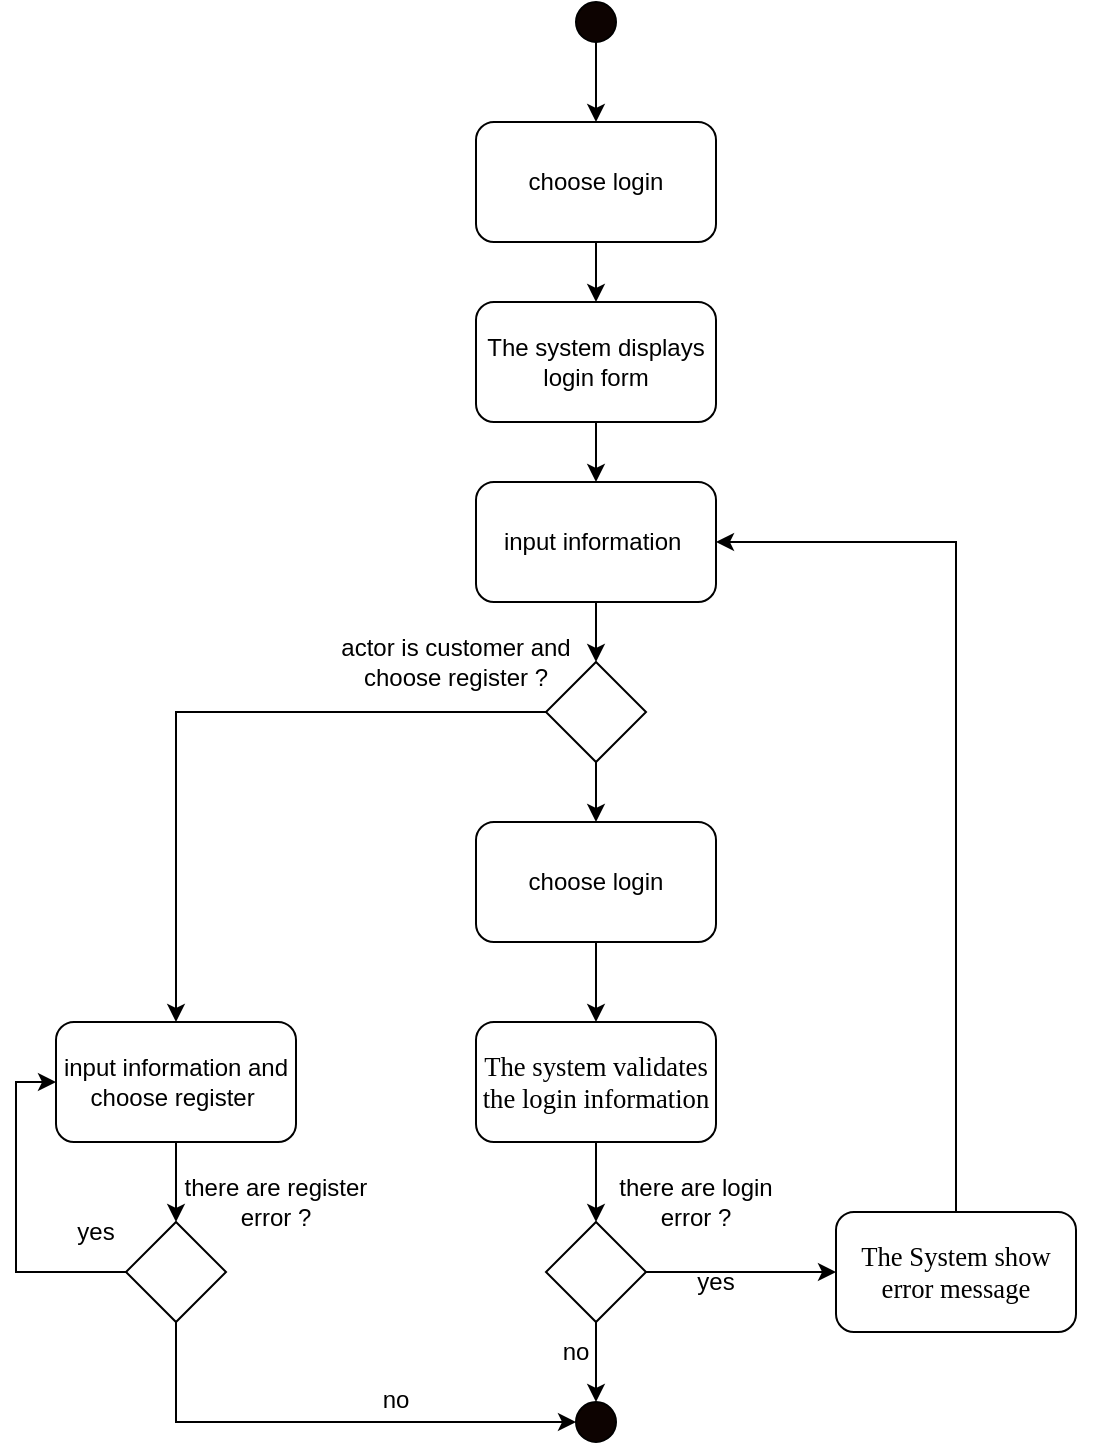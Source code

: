 <mxfile version="13.9.9" type="device"><diagram id="i9ab_nGuzuwCVo0lsEK3" name="Page-1"><mxGraphModel dx="1936" dy="806" grid="1" gridSize="10" guides="1" tooltips="1" connect="1" arrows="1" fold="1" page="1" pageScale="1" pageWidth="850" pageHeight="1100" math="0" shadow="0"><root><mxCell id="0"/><mxCell id="1" parent="0"/><mxCell id="2B0BKM7jCVwHoYpgVbus-28" style="edgeStyle=orthogonalEdgeStyle;rounded=0;orthogonalLoop=1;jettySize=auto;html=1;exitX=0.5;exitY=1;exitDx=0;exitDy=0;entryX=0.5;entryY=0;entryDx=0;entryDy=0;" parent="1" source="2B0BKM7jCVwHoYpgVbus-8" target="2B0BKM7jCVwHoYpgVbus-10" edge="1"><mxGeometry relative="1" as="geometry"/></mxCell><mxCell id="2B0BKM7jCVwHoYpgVbus-8" value="" style="ellipse;whiteSpace=wrap;html=1;aspect=fixed;fillColor=#0D0301;" parent="1" vertex="1"><mxGeometry x="270" y="250" width="20" height="20" as="geometry"/></mxCell><mxCell id="2B0BKM7jCVwHoYpgVbus-29" style="edgeStyle=orthogonalEdgeStyle;rounded=0;orthogonalLoop=1;jettySize=auto;html=1;exitX=0.5;exitY=1;exitDx=0;exitDy=0;entryX=0.5;entryY=0;entryDx=0;entryDy=0;" parent="1" source="2B0BKM7jCVwHoYpgVbus-10" target="2B0BKM7jCVwHoYpgVbus-11" edge="1"><mxGeometry relative="1" as="geometry"/></mxCell><mxCell id="2B0BKM7jCVwHoYpgVbus-10" value="choose login" style="rounded=1;whiteSpace=wrap;html=1;fillColor=#FFFFFF;" parent="1" vertex="1"><mxGeometry x="220" y="310" width="120" height="60" as="geometry"/></mxCell><mxCell id="2B0BKM7jCVwHoYpgVbus-30" style="edgeStyle=orthogonalEdgeStyle;rounded=0;orthogonalLoop=1;jettySize=auto;html=1;exitX=0.5;exitY=1;exitDx=0;exitDy=0;entryX=0.5;entryY=0;entryDx=0;entryDy=0;" parent="1" source="2B0BKM7jCVwHoYpgVbus-11" target="2B0BKM7jCVwHoYpgVbus-24" edge="1"><mxGeometry relative="1" as="geometry"/></mxCell><mxCell id="2B0BKM7jCVwHoYpgVbus-11" value="&lt;p class=&quot;MsoNormal&quot;&gt;The system displays login form&lt;/p&gt;" style="rounded=1;whiteSpace=wrap;html=1;fillColor=#FFFFFF;" parent="1" vertex="1"><mxGeometry x="220" y="400" width="120" height="60" as="geometry"/></mxCell><mxCell id="2B0BKM7jCVwHoYpgVbus-33" style="edgeStyle=orthogonalEdgeStyle;rounded=0;orthogonalLoop=1;jettySize=auto;html=1;exitX=0.5;exitY=1;exitDx=0;exitDy=0;entryX=0.5;entryY=0;entryDx=0;entryDy=0;" parent="1" source="2B0BKM7jCVwHoYpgVbus-12" target="2B0BKM7jCVwHoYpgVbus-17" edge="1"><mxGeometry relative="1" as="geometry"/></mxCell><mxCell id="2B0BKM7jCVwHoYpgVbus-12" value="&amp;nbsp;choose login&amp;nbsp;" style="rounded=1;whiteSpace=wrap;html=1;fillColor=#FFFFFF;" parent="1" vertex="1"><mxGeometry x="220" y="660" width="120" height="60" as="geometry"/></mxCell><mxCell id="2B0BKM7jCVwHoYpgVbus-25" style="edgeStyle=orthogonalEdgeStyle;rounded=0;orthogonalLoop=1;jettySize=auto;html=1;exitX=0;exitY=0.5;exitDx=0;exitDy=0;entryX=0.5;entryY=0;entryDx=0;entryDy=0;" parent="1" source="2B0BKM7jCVwHoYpgVbus-15" target="2B0BKM7jCVwHoYpgVbus-22" edge="1"><mxGeometry relative="1" as="geometry"/></mxCell><mxCell id="2B0BKM7jCVwHoYpgVbus-32" style="edgeStyle=orthogonalEdgeStyle;rounded=0;orthogonalLoop=1;jettySize=auto;html=1;exitX=0.5;exitY=1;exitDx=0;exitDy=0;" parent="1" source="2B0BKM7jCVwHoYpgVbus-15" target="2B0BKM7jCVwHoYpgVbus-12" edge="1"><mxGeometry relative="1" as="geometry"/></mxCell><mxCell id="2B0BKM7jCVwHoYpgVbus-15" value="" style="rhombus;whiteSpace=wrap;html=1;fillColor=#FFFFFF;" parent="1" vertex="1"><mxGeometry x="255" y="580" width="50" height="50" as="geometry"/></mxCell><mxCell id="2B0BKM7jCVwHoYpgVbus-16" value="actor is customer and choose register ?" style="text;html=1;strokeColor=none;fillColor=none;align=center;verticalAlign=middle;whiteSpace=wrap;rounded=0;" parent="1" vertex="1"><mxGeometry x="150" y="570" width="120" height="20" as="geometry"/></mxCell><mxCell id="2B0BKM7jCVwHoYpgVbus-34" style="edgeStyle=orthogonalEdgeStyle;rounded=0;orthogonalLoop=1;jettySize=auto;html=1;exitX=0.5;exitY=1;exitDx=0;exitDy=0;entryX=0.5;entryY=0;entryDx=0;entryDy=0;" parent="1" source="2B0BKM7jCVwHoYpgVbus-17" target="2B0BKM7jCVwHoYpgVbus-18" edge="1"><mxGeometry relative="1" as="geometry"/></mxCell><mxCell id="2B0BKM7jCVwHoYpgVbus-17" value="&lt;span style=&quot;font-size: 10.0pt ; font-family: &amp;#34;times new roman&amp;#34; , serif&quot;&gt;The system validates the login information&lt;/span&gt;" style="rounded=1;whiteSpace=wrap;html=1;fillColor=#FFFFFF;" parent="1" vertex="1"><mxGeometry x="220" y="760" width="120" height="60" as="geometry"/></mxCell><mxCell id="2B0BKM7jCVwHoYpgVbus-38" style="edgeStyle=orthogonalEdgeStyle;rounded=0;orthogonalLoop=1;jettySize=auto;html=1;exitX=1;exitY=0.5;exitDx=0;exitDy=0;entryX=0;entryY=0.5;entryDx=0;entryDy=0;" parent="1" source="2B0BKM7jCVwHoYpgVbus-18" target="2B0BKM7jCVwHoYpgVbus-20" edge="1"><mxGeometry relative="1" as="geometry"/></mxCell><mxCell id="2B0BKM7jCVwHoYpgVbus-39" style="edgeStyle=orthogonalEdgeStyle;rounded=0;orthogonalLoop=1;jettySize=auto;html=1;exitX=0.5;exitY=1;exitDx=0;exitDy=0;" parent="1" source="2B0BKM7jCVwHoYpgVbus-18" target="2B0BKM7jCVwHoYpgVbus-36" edge="1"><mxGeometry relative="1" as="geometry"/></mxCell><mxCell id="2B0BKM7jCVwHoYpgVbus-18" value="" style="rhombus;whiteSpace=wrap;html=1;fillColor=#FFFFFF;" parent="1" vertex="1"><mxGeometry x="255" y="860" width="50" height="50" as="geometry"/></mxCell><mxCell id="2B0BKM7jCVwHoYpgVbus-19" value="there are login &lt;br&gt;error ?" style="text;html=1;strokeColor=none;fillColor=none;align=center;verticalAlign=middle;whiteSpace=wrap;rounded=0;" parent="1" vertex="1"><mxGeometry x="270" y="840" width="120" height="20" as="geometry"/></mxCell><mxCell id="2B0BKM7jCVwHoYpgVbus-21" style="edgeStyle=orthogonalEdgeStyle;rounded=0;orthogonalLoop=1;jettySize=auto;html=1;exitX=1;exitY=0.5;exitDx=0;exitDy=0;entryX=1;entryY=0.5;entryDx=0;entryDy=0;" parent="1" source="2B0BKM7jCVwHoYpgVbus-20" target="2B0BKM7jCVwHoYpgVbus-24" edge="1"><mxGeometry relative="1" as="geometry"><Array as="points"><mxPoint x="460" y="880"/><mxPoint x="460" y="520"/></Array></mxGeometry></mxCell><mxCell id="2B0BKM7jCVwHoYpgVbus-20" value="&lt;font face=&quot;times new roman, serif&quot;&gt;&lt;span style=&quot;font-size: 13.333px&quot;&gt;The System show error message&lt;/span&gt;&lt;/font&gt;" style="rounded=1;whiteSpace=wrap;html=1;fillColor=#FFFFFF;" parent="1" vertex="1"><mxGeometry x="400" y="855" width="120" height="60" as="geometry"/></mxCell><mxCell id="2B0BKM7jCVwHoYpgVbus-27" style="edgeStyle=orthogonalEdgeStyle;rounded=0;orthogonalLoop=1;jettySize=auto;html=1;exitX=0.5;exitY=1;exitDx=0;exitDy=0;entryX=0.5;entryY=0;entryDx=0;entryDy=0;" parent="1" source="2B0BKM7jCVwHoYpgVbus-22" target="2B0BKM7jCVwHoYpgVbus-23" edge="1"><mxGeometry relative="1" as="geometry"/></mxCell><mxCell id="2B0BKM7jCVwHoYpgVbus-22" value="input information and choose register&amp;nbsp;" style="rounded=1;whiteSpace=wrap;html=1;fillColor=#FFFFFF;" parent="1" vertex="1"><mxGeometry x="10" y="760" width="120" height="60" as="geometry"/></mxCell><mxCell id="2B0BKM7jCVwHoYpgVbus-43" style="edgeStyle=orthogonalEdgeStyle;rounded=0;orthogonalLoop=1;jettySize=auto;html=1;exitX=0;exitY=0.5;exitDx=0;exitDy=0;entryX=0;entryY=0.5;entryDx=0;entryDy=0;" parent="1" source="2B0BKM7jCVwHoYpgVbus-23" target="2B0BKM7jCVwHoYpgVbus-22" edge="1"><mxGeometry relative="1" as="geometry"/></mxCell><mxCell id="2B0BKM7jCVwHoYpgVbus-44" style="edgeStyle=orthogonalEdgeStyle;rounded=0;orthogonalLoop=1;jettySize=auto;html=1;exitX=0.5;exitY=1;exitDx=0;exitDy=0;entryX=0;entryY=0.5;entryDx=0;entryDy=0;" parent="1" source="2B0BKM7jCVwHoYpgVbus-23" target="2B0BKM7jCVwHoYpgVbus-36" edge="1"><mxGeometry relative="1" as="geometry"/></mxCell><mxCell id="2B0BKM7jCVwHoYpgVbus-23" value="" style="rhombus;whiteSpace=wrap;html=1;fillColor=#FFFFFF;" parent="1" vertex="1"><mxGeometry x="45" y="860" width="50" height="50" as="geometry"/></mxCell><mxCell id="2B0BKM7jCVwHoYpgVbus-31" style="edgeStyle=orthogonalEdgeStyle;rounded=0;orthogonalLoop=1;jettySize=auto;html=1;exitX=0.5;exitY=1;exitDx=0;exitDy=0;entryX=0.5;entryY=0;entryDx=0;entryDy=0;" parent="1" source="2B0BKM7jCVwHoYpgVbus-24" target="2B0BKM7jCVwHoYpgVbus-15" edge="1"><mxGeometry relative="1" as="geometry"/></mxCell><mxCell id="2B0BKM7jCVwHoYpgVbus-24" value="&lt;p class=&quot;MsoNormal&quot;&gt;input information&amp;nbsp;&lt;br&gt;&lt;/p&gt;" style="rounded=1;whiteSpace=wrap;html=1;fillColor=#FFFFFF;" parent="1" vertex="1"><mxGeometry x="220" y="490" width="120" height="60" as="geometry"/></mxCell><mxCell id="2B0BKM7jCVwHoYpgVbus-26" value="there are register error ?" style="text;html=1;strokeColor=none;fillColor=none;align=center;verticalAlign=middle;whiteSpace=wrap;rounded=0;" parent="1" vertex="1"><mxGeometry x="60" y="840" width="120" height="20" as="geometry"/></mxCell><mxCell id="2B0BKM7jCVwHoYpgVbus-36" value="" style="ellipse;whiteSpace=wrap;html=1;aspect=fixed;fillColor=#0D0301;" parent="1" vertex="1"><mxGeometry x="270" y="950" width="20" height="20" as="geometry"/></mxCell><mxCell id="2B0BKM7jCVwHoYpgVbus-40" value="yes" style="text;html=1;strokeColor=none;fillColor=none;align=center;verticalAlign=middle;whiteSpace=wrap;rounded=0;" parent="1" vertex="1"><mxGeometry x="320" y="880" width="40" height="20" as="geometry"/></mxCell><mxCell id="2B0BKM7jCVwHoYpgVbus-41" value="no" style="text;html=1;strokeColor=none;fillColor=none;align=center;verticalAlign=middle;whiteSpace=wrap;rounded=0;" parent="1" vertex="1"><mxGeometry x="250" y="915" width="40" height="20" as="geometry"/></mxCell><mxCell id="2B0BKM7jCVwHoYpgVbus-42" value="yes" style="text;html=1;strokeColor=none;fillColor=none;align=center;verticalAlign=middle;whiteSpace=wrap;rounded=0;" parent="1" vertex="1"><mxGeometry x="10" y="855" width="40" height="20" as="geometry"/></mxCell><mxCell id="2B0BKM7jCVwHoYpgVbus-45" value="no" style="text;html=1;strokeColor=none;fillColor=none;align=center;verticalAlign=middle;whiteSpace=wrap;rounded=0;" parent="1" vertex="1"><mxGeometry x="160" y="939" width="40" height="20" as="geometry"/></mxCell></root></mxGraphModel></diagram></mxfile>